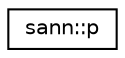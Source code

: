 digraph "Graphical Class Hierarchy"
{
  edge [fontname="Helvetica",fontsize="10",labelfontname="Helvetica",labelfontsize="10"];
  node [fontname="Helvetica",fontsize="10",shape=record];
  rankdir="LR";
  Node0 [label="sann::p",height=0.2,width=0.4,color="black", fillcolor="white", style="filled",URL="$structsann_1_1p.html"];
}
